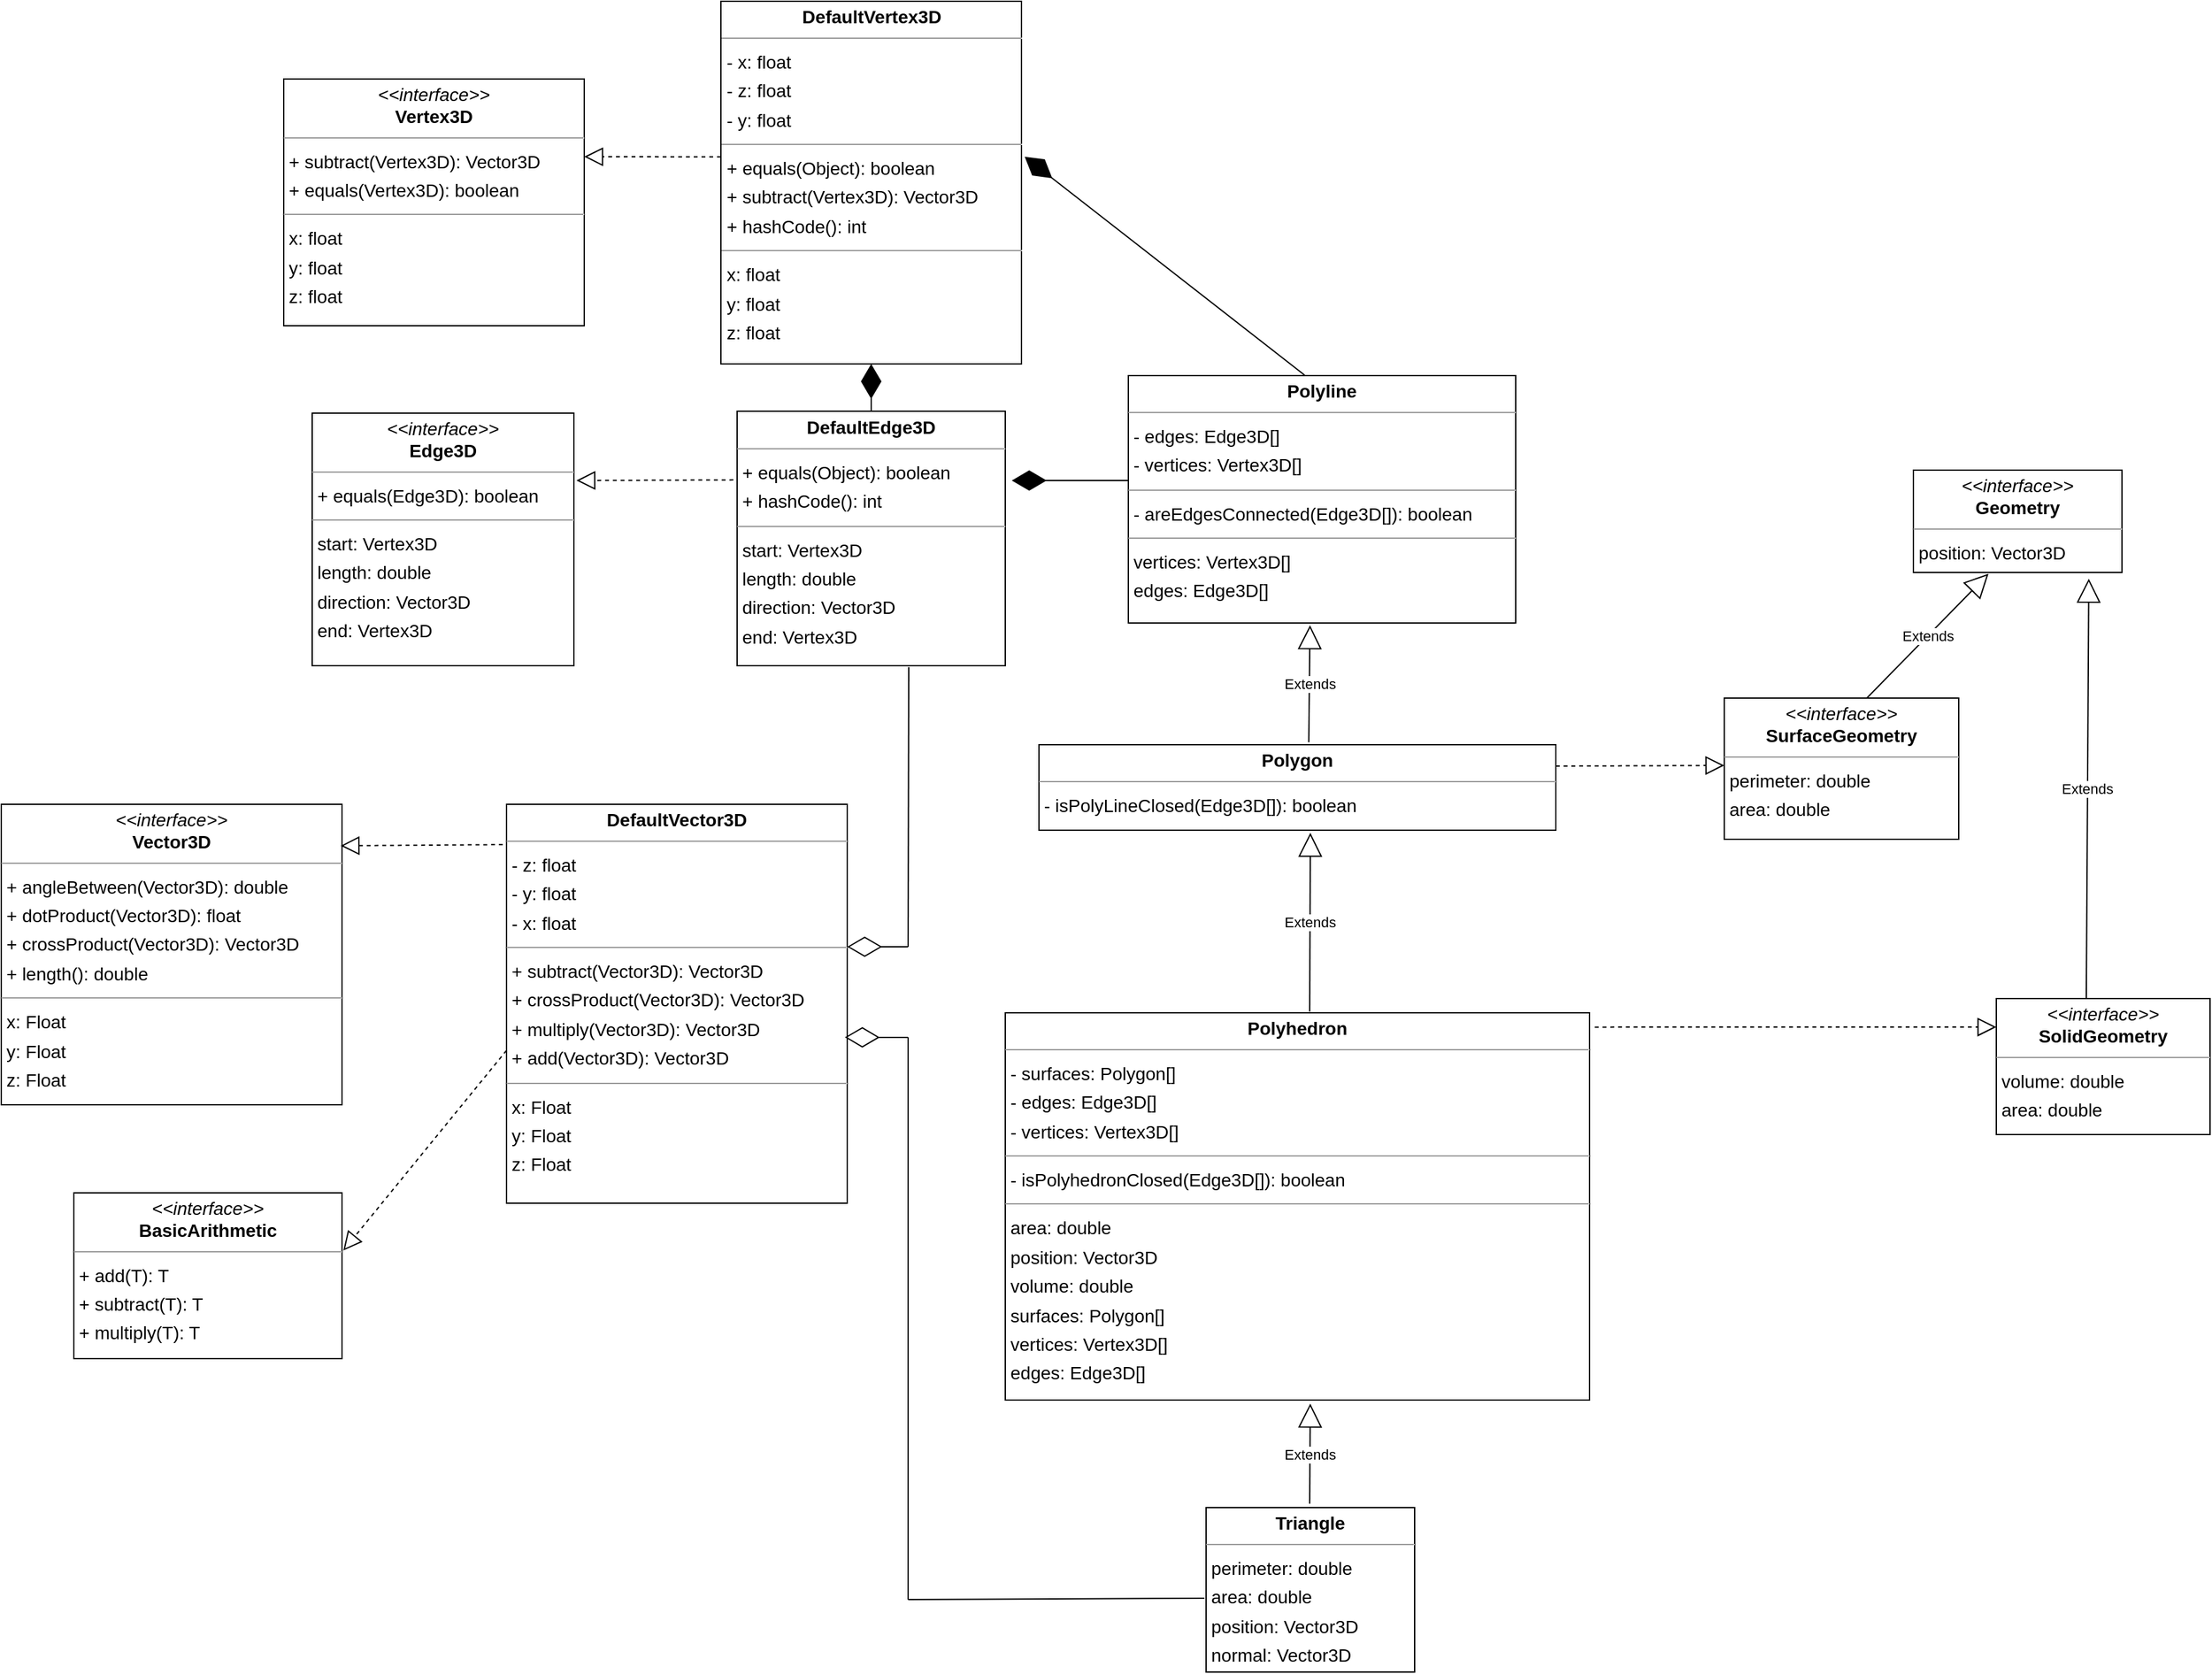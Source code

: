 <mxfile version="27.0.2">
  <diagram id="lPM34eDD3z2ukeMHqo2i" name="Seite-1">
    <mxGraphModel dx="2982" dy="1609" grid="1" gridSize="10" guides="1" tooltips="1" connect="1" arrows="1" fold="1" page="0" pageScale="1" pageWidth="827" pageHeight="1169" background="none" math="0" shadow="0">
      <root>
        <mxCell id="0" />
        <mxCell id="1" parent="0" />
        <mxCell id="node5" value="&lt;p style=&quot;margin:0px;margin-top:4px;text-align:center;&quot;&gt;&lt;i&gt;&amp;lt;&amp;lt;interface&amp;gt;&amp;gt;&lt;/i&gt;&lt;br/&gt;&lt;b&gt;BasicArithmetic&lt;T&gt;&lt;/b&gt;&lt;/p&gt;&lt;hr size=&quot;1&quot;/&gt;&lt;p style=&quot;margin:0 0 0 4px;line-height:1.6;&quot;&gt;+ add(T): T&lt;br/&gt;+ subtract(T): T&lt;br/&gt;+ multiply(T): T&lt;/p&gt;" style="verticalAlign=top;align=left;overflow=fill;fontSize=14;fontFamily=Helvetica;html=1;rounded=0;shadow=0;comic=0;labelBackgroundColor=none;strokeWidth=1;" parent="1" vertex="1">
          <mxGeometry x="-724" y="710" width="207" height="128" as="geometry" />
        </mxCell>
        <mxCell id="node9" value="&lt;p style=&quot;margin:0px;margin-top:4px;text-align:center;&quot;&gt;&lt;b&gt;DefaultEdge3D&lt;/b&gt;&lt;/p&gt;&lt;hr size=&quot;1&quot;/&gt;&lt;p style=&quot;margin:0 0 0 4px;line-height:1.6;&quot;&gt;+ equals(Object): boolean&lt;br/&gt;+ hashCode(): int&lt;/p&gt;&lt;hr size=&quot;1&quot;/&gt;&lt;p style=&quot;margin:0 0 0 4px;line-height:1.6;&quot;&gt; start: Vertex3D&lt;br/&gt; length: double&lt;br/&gt; direction: Vector3D&lt;br/&gt; end: Vertex3D&lt;/p&gt;" style="verticalAlign=top;align=left;overflow=fill;fontSize=14;fontFamily=Helvetica;html=1;rounded=0;shadow=0;comic=0;labelBackgroundColor=none;strokeWidth=1;" parent="1" vertex="1">
          <mxGeometry x="-212" y="106.5" width="207" height="196.5" as="geometry" />
        </mxCell>
        <mxCell id="node8" value="&lt;p style=&quot;margin:0px;margin-top:4px;text-align:center;&quot;&gt;&lt;b&gt;DefaultVector3D&lt;/b&gt;&lt;/p&gt;&lt;hr size=&quot;1&quot;/&gt;&lt;p style=&quot;margin:0 0 0 4px;line-height:1.6;&quot;&gt;- z: float&lt;br/&gt;- y: float&lt;br/&gt;- x: float&lt;/p&gt;&lt;hr size=&quot;1&quot;/&gt;&lt;p style=&quot;margin:0 0 0 4px;line-height:1.6;&quot;&gt;+ subtract(Vector3D): Vector3D&lt;br/&gt;+ crossProduct(Vector3D): Vector3D&lt;br/&gt;+ multiply(Vector3D): Vector3D&lt;br/&gt;+ add(Vector3D): Vector3D&lt;/p&gt;&lt;hr size=&quot;1&quot;/&gt;&lt;p style=&quot;margin:0 0 0 4px;line-height:1.6;&quot;&gt; x: Float&lt;br/&gt; y: Float&lt;br/&gt; z: Float&lt;/p&gt;" style="verticalAlign=top;align=left;overflow=fill;fontSize=14;fontFamily=Helvetica;html=1;rounded=0;shadow=0;comic=0;labelBackgroundColor=none;strokeWidth=1;" parent="1" vertex="1">
          <mxGeometry x="-390" y="410" width="263" height="308" as="geometry" />
        </mxCell>
        <mxCell id="node2" value="&lt;p style=&quot;margin:0px;margin-top:4px;text-align:center;&quot;&gt;&lt;b&gt;DefaultVertex3D&lt;/b&gt;&lt;/p&gt;&lt;hr size=&quot;1&quot;/&gt;&lt;p style=&quot;margin:0 0 0 4px;line-height:1.6;&quot;&gt;- x: float&lt;br/&gt;- z: float&lt;br/&gt;- y: float&lt;/p&gt;&lt;hr size=&quot;1&quot;/&gt;&lt;p style=&quot;margin:0 0 0 4px;line-height:1.6;&quot;&gt;+ equals(Object): boolean&lt;br/&gt;+ subtract(Vertex3D): Vector3D&lt;br/&gt;+ hashCode(): int&lt;/p&gt;&lt;hr size=&quot;1&quot;/&gt;&lt;p style=&quot;margin:0 0 0 4px;line-height:1.6;&quot;&gt; x: float&lt;br/&gt; y: float&lt;br/&gt; z: float&lt;/p&gt;" style="verticalAlign=top;align=left;overflow=fill;fontSize=14;fontFamily=Helvetica;html=1;rounded=0;shadow=0;comic=0;labelBackgroundColor=none;strokeWidth=1;" parent="1" vertex="1">
          <mxGeometry x="-224.5" y="-210" width="232" height="280" as="geometry" />
        </mxCell>
        <mxCell id="node1" value="&lt;p style=&quot;margin:0px;margin-top:4px;text-align:center;&quot;&gt;&lt;i&gt;&amp;lt;&amp;lt;interface&amp;gt;&amp;gt;&lt;/i&gt;&lt;br/&gt;&lt;b&gt;Edge3D&lt;/b&gt;&lt;/p&gt;&lt;hr size=&quot;1&quot;/&gt;&lt;p style=&quot;margin:0 0 0 4px;line-height:1.6;&quot;&gt;+ equals(Edge3D): boolean&lt;/p&gt;&lt;hr size=&quot;1&quot;/&gt;&lt;p style=&quot;margin:0 0 0 4px;line-height:1.6;&quot;&gt; start: Vertex3D&lt;br/&gt; length: double&lt;br/&gt; direction: Vector3D&lt;br/&gt; end: Vertex3D&lt;/p&gt;" style="verticalAlign=top;align=left;overflow=fill;fontSize=14;fontFamily=Helvetica;html=1;rounded=0;shadow=0;comic=0;labelBackgroundColor=none;strokeWidth=1;" parent="1" vertex="1">
          <mxGeometry x="-540" y="108" width="202" height="195" as="geometry" />
        </mxCell>
        <mxCell id="node12" value="&lt;p style=&quot;margin:0px;margin-top:4px;text-align:center;&quot;&gt;&lt;i&gt;&amp;lt;&amp;lt;interface&amp;gt;&amp;gt;&lt;/i&gt;&lt;br/&gt;&lt;b&gt;Geometry&lt;/b&gt;&lt;/p&gt;&lt;hr size=&quot;1&quot;/&gt;&lt;p style=&quot;margin:0 0 0 4px;line-height:1.6;&quot;&gt; position: Vector3D&lt;/p&gt;" style="verticalAlign=top;align=left;overflow=fill;fontSize=14;fontFamily=Helvetica;html=1;rounded=0;shadow=0;comic=0;labelBackgroundColor=none;strokeWidth=1;" parent="1" vertex="1">
          <mxGeometry x="696" y="152" width="161" height="79" as="geometry" />
        </mxCell>
        <mxCell id="node6" value="&lt;p style=&quot;margin:0px;margin-top:4px;text-align:center;&quot;&gt;&lt;b&gt;Polygon&lt;/b&gt;&lt;/p&gt;&lt;hr size=&quot;1&quot;&gt;&lt;p style=&quot;margin:0 0 0 4px;line-height:1.6;&quot;&gt;- isPolyLineClosed(Edge3D[]): boolean&lt;/p&gt;" style="verticalAlign=top;align=left;overflow=fill;fontSize=14;fontFamily=Helvetica;html=1;rounded=0;shadow=0;comic=0;labelBackgroundColor=none;strokeWidth=1;" parent="1" vertex="1">
          <mxGeometry x="21" y="364" width="399" height="66" as="geometry" />
        </mxCell>
        <mxCell id="node10" value="&lt;p style=&quot;margin:0px;margin-top:4px;text-align:center;&quot;&gt;&lt;b&gt;Polyhedron&lt;/b&gt;&lt;/p&gt;&lt;hr size=&quot;1&quot;&gt;&lt;p style=&quot;margin:0 0 0 4px;line-height:1.6;&quot;&gt;- surfaces: Polygon[]&lt;br&gt;- edges: Edge3D[]&lt;br&gt;- vertices: Vertex3D[]&lt;/p&gt;&lt;hr size=&quot;1&quot;&gt;&lt;p style=&quot;margin:0 0 0 4px;line-height:1.6;&quot;&gt;- isPolyhedronClosed(Edge3D[]): boolean&lt;/p&gt;&lt;hr size=&quot;1&quot;&gt;&lt;p style=&quot;margin:0 0 0 4px;line-height:1.6;&quot;&gt; area: double&lt;br&gt; position: Vector3D&lt;br&gt; volume: double&lt;br&gt; surfaces: Polygon[]&lt;br&gt; vertices: Vertex3D[]&lt;br&gt; edges: Edge3D[]&lt;/p&gt;" style="verticalAlign=top;align=left;overflow=fill;fontSize=14;fontFamily=Helvetica;html=1;rounded=0;shadow=0;comic=0;labelBackgroundColor=none;strokeWidth=1;" parent="1" vertex="1">
          <mxGeometry x="-5" y="571" width="451" height="299" as="geometry" />
        </mxCell>
        <mxCell id="node13" value="&lt;p style=&quot;margin:0px;margin-top:4px;text-align:center;&quot;&gt;&lt;b&gt;Polyline&lt;/b&gt;&lt;/p&gt;&lt;hr size=&quot;1&quot;/&gt;&lt;p style=&quot;margin:0 0 0 4px;line-height:1.6;&quot;&gt;- edges: Edge3D[]&lt;br/&gt;- vertices: Vertex3D[]&lt;/p&gt;&lt;hr size=&quot;1&quot;/&gt;&lt;p style=&quot;margin:0 0 0 4px;line-height:1.6;&quot;&gt;- areEdgesConnected(Edge3D[]): boolean&lt;/p&gt;&lt;hr size=&quot;1&quot;/&gt;&lt;p style=&quot;margin:0 0 0 4px;line-height:1.6;&quot;&gt; vertices: Vertex3D[]&lt;br/&gt; edges: Edge3D[]&lt;/p&gt;" style="verticalAlign=top;align=left;overflow=fill;fontSize=14;fontFamily=Helvetica;html=1;rounded=0;shadow=0;comic=0;labelBackgroundColor=none;strokeWidth=1;" parent="1" vertex="1">
          <mxGeometry x="90" y="79" width="299" height="191" as="geometry" />
        </mxCell>
        <mxCell id="node4" value="&lt;p style=&quot;margin:0px;margin-top:4px;text-align:center;&quot;&gt;&lt;i&gt;&amp;lt;&amp;lt;interface&amp;gt;&amp;gt;&lt;/i&gt;&lt;br/&gt;&lt;b&gt;SolidGeometry&lt;/b&gt;&lt;/p&gt;&lt;hr size=&quot;1&quot;/&gt;&lt;p style=&quot;margin:0 0 0 4px;line-height:1.6;&quot;&gt; volume: double&lt;br/&gt; area: double&lt;/p&gt;" style="verticalAlign=top;align=left;overflow=fill;fontSize=14;fontFamily=Helvetica;html=1;rounded=0;shadow=0;comic=0;labelBackgroundColor=none;strokeWidth=1;" parent="1" vertex="1">
          <mxGeometry x="760" y="560" width="165" height="105" as="geometry" />
        </mxCell>
        <mxCell id="node0" value="&lt;p style=&quot;margin:0px;margin-top:4px;text-align:center;&quot;&gt;&lt;i&gt;&amp;lt;&amp;lt;interface&amp;gt;&amp;gt;&lt;/i&gt;&lt;br/&gt;&lt;b&gt;SurfaceGeometry&lt;/b&gt;&lt;/p&gt;&lt;hr size=&quot;1&quot;/&gt;&lt;p style=&quot;margin:0 0 0 4px;line-height:1.6;&quot;&gt; perimeter: double&lt;br/&gt; area: double&lt;/p&gt;" style="verticalAlign=top;align=left;overflow=fill;fontSize=14;fontFamily=Helvetica;html=1;rounded=0;shadow=0;comic=0;labelBackgroundColor=none;strokeWidth=1;" parent="1" vertex="1">
          <mxGeometry x="550" y="328" width="181" height="109" as="geometry" />
        </mxCell>
        <mxCell id="node11" value="&lt;p style=&quot;margin:0px;margin-top:4px;text-align:center;&quot;&gt;&lt;b&gt;Triangle&lt;/b&gt;&lt;/p&gt;&lt;hr size=&quot;1&quot;&gt;&lt;p style=&quot;margin:0 0 0 4px;line-height:1.6;&quot;&gt; perimeter: double&lt;br&gt; area: double&lt;br&gt; position: Vector3D&lt;/p&gt;&lt;p style=&quot;margin:0 0 0 4px;line-height:1.6;&quot;&gt;normal: Vector3D&lt;/p&gt;" style="verticalAlign=top;align=left;overflow=fill;fontSize=14;fontFamily=Helvetica;html=1;rounded=0;shadow=0;comic=0;labelBackgroundColor=none;strokeWidth=1;" parent="1" vertex="1">
          <mxGeometry x="150" y="953" width="161" height="127" as="geometry" />
        </mxCell>
        <mxCell id="node3" value="&lt;p style=&quot;margin:0px;margin-top:4px;text-align:center;&quot;&gt;&lt;i&gt;&amp;lt;&amp;lt;interface&amp;gt;&amp;gt;&lt;/i&gt;&lt;br/&gt;&lt;b&gt;Vector3D&lt;/b&gt;&lt;/p&gt;&lt;hr size=&quot;1&quot;/&gt;&lt;p style=&quot;margin:0 0 0 4px;line-height:1.6;&quot;&gt;+ angleBetween(Vector3D): double&lt;br/&gt;+ dotProduct(Vector3D): float&lt;br/&gt;+ crossProduct(Vector3D): Vector3D&lt;br/&gt;+ length(): double&lt;/p&gt;&lt;hr size=&quot;1&quot;/&gt;&lt;p style=&quot;margin:0 0 0 4px;line-height:1.6;&quot;&gt; x: Float&lt;br/&gt; y: Float&lt;br/&gt; z: Float&lt;/p&gt;" style="verticalAlign=top;align=left;overflow=fill;fontSize=14;fontFamily=Helvetica;html=1;rounded=0;shadow=0;comic=0;labelBackgroundColor=none;strokeWidth=1;" parent="1" vertex="1">
          <mxGeometry x="-780" y="410" width="263" height="232" as="geometry" />
        </mxCell>
        <mxCell id="node7" value="&lt;p style=&quot;margin:0px;margin-top:4px;text-align:center;&quot;&gt;&lt;i&gt;&amp;lt;&amp;lt;interface&amp;gt;&amp;gt;&lt;/i&gt;&lt;br/&gt;&lt;b&gt;Vertex3D&lt;/b&gt;&lt;/p&gt;&lt;hr size=&quot;1&quot;/&gt;&lt;p style=&quot;margin:0 0 0 4px;line-height:1.6;&quot;&gt;+ subtract(Vertex3D): Vector3D&lt;br/&gt;+ equals(Vertex3D): boolean&lt;/p&gt;&lt;hr size=&quot;1&quot;/&gt;&lt;p style=&quot;margin:0 0 0 4px;line-height:1.6;&quot;&gt; x: float&lt;br/&gt; y: float&lt;br/&gt; z: float&lt;/p&gt;" style="verticalAlign=top;align=left;overflow=fill;fontSize=14;fontFamily=Helvetica;html=1;rounded=0;shadow=0;comic=0;labelBackgroundColor=none;strokeWidth=1;" parent="1" vertex="1">
          <mxGeometry x="-562" y="-150" width="232" height="190.5" as="geometry" />
        </mxCell>
        <mxCell id="U8J0yCqW7DeSD0tIQL6D-1" value="Extends" style="endArrow=block;endSize=16;endFill=0;html=1;rounded=0;entryX=0.469;entryY=1.009;entryDx=0;entryDy=0;entryPerimeter=0;exitX=0.522;exitY=-0.028;exitDx=0;exitDy=0;exitPerimeter=0;" edge="1" parent="1" source="node6" target="node13">
          <mxGeometry width="160" relative="1" as="geometry">
            <mxPoint x="141" y="320" as="sourcePoint" />
            <mxPoint x="301" y="320" as="targetPoint" />
          </mxGeometry>
        </mxCell>
        <mxCell id="U8J0yCqW7DeSD0tIQL6D-2" value="Extends" style="endArrow=block;endSize=16;endFill=0;html=1;rounded=0;entryX=0.5;entryY=1;entryDx=0;entryDy=0;" edge="1" parent="1">
          <mxGeometry width="160" relative="1" as="geometry">
            <mxPoint x="230" y="570" as="sourcePoint" />
            <mxPoint x="230.5" y="432" as="targetPoint" />
          </mxGeometry>
        </mxCell>
        <mxCell id="U8J0yCqW7DeSD0tIQL6D-3" value="Extends" style="endArrow=block;endSize=16;endFill=0;html=1;rounded=0;entryX=0.522;entryY=1.009;entryDx=0;entryDy=0;entryPerimeter=0;" edge="1" parent="1" target="node10">
          <mxGeometry width="160" relative="1" as="geometry">
            <mxPoint x="230" y="950" as="sourcePoint" />
            <mxPoint x="80" y="1010" as="targetPoint" />
          </mxGeometry>
        </mxCell>
        <mxCell id="U8J0yCqW7DeSD0tIQL6D-4" value="" style="endArrow=diamondThin;endFill=1;endSize=24;html=1;rounded=0;" edge="1" parent="1">
          <mxGeometry width="160" relative="1" as="geometry">
            <mxPoint x="90" y="160" as="sourcePoint" />
            <mxPoint y="160" as="targetPoint" />
          </mxGeometry>
        </mxCell>
        <mxCell id="U8J0yCqW7DeSD0tIQL6D-5" value="" style="endArrow=diamondThin;endFill=1;endSize=24;html=1;rounded=0;exitX=0.455;exitY=-0.002;exitDx=0;exitDy=0;exitPerimeter=0;" edge="1" parent="1" source="node13">
          <mxGeometry width="160" relative="1" as="geometry">
            <mxPoint x="-210" y="150" as="sourcePoint" />
            <mxPoint x="10" y="-90" as="targetPoint" />
          </mxGeometry>
        </mxCell>
        <mxCell id="U8J0yCqW7DeSD0tIQL6D-6" value="" style="endArrow=block;dashed=1;endFill=0;endSize=12;html=1;rounded=0;exitX=-0.014;exitY=0.27;exitDx=0;exitDy=0;exitPerimeter=0;" edge="1" parent="1" source="node9">
          <mxGeometry width="160" relative="1" as="geometry">
            <mxPoint x="-215.0" y="-89.25" as="sourcePoint" />
            <mxPoint x="-336" y="160" as="targetPoint" />
          </mxGeometry>
        </mxCell>
        <mxCell id="U8J0yCqW7DeSD0tIQL6D-7" value="" style="endArrow=block;dashed=1;endFill=0;endSize=12;html=1;rounded=0;exitX=0;exitY=0.429;exitDx=0;exitDy=0;exitPerimeter=0;" edge="1" parent="1" source="node2">
          <mxGeometry width="160" relative="1" as="geometry">
            <mxPoint x="-210" y="150" as="sourcePoint" />
            <mxPoint x="-330" y="-90" as="targetPoint" />
          </mxGeometry>
        </mxCell>
        <mxCell id="U8J0yCqW7DeSD0tIQL6D-8" value="Extends" style="endArrow=block;endSize=16;endFill=0;html=1;rounded=0;entryX=0.36;entryY=1.013;entryDx=0;entryDy=0;entryPerimeter=0;exitX=0.608;exitY=0;exitDx=0;exitDy=0;exitPerimeter=0;" edge="1" parent="1" source="node0" target="node12">
          <mxGeometry width="160" relative="1" as="geometry">
            <mxPoint x="426" y="434" as="sourcePoint" />
            <mxPoint x="586" y="434" as="targetPoint" />
          </mxGeometry>
        </mxCell>
        <mxCell id="U8J0yCqW7DeSD0tIQL6D-9" value="Extends" style="endArrow=block;endSize=16;endFill=0;html=1;rounded=0;exitX=0.421;exitY=0.005;exitDx=0;exitDy=0;exitPerimeter=0;entryX=0.841;entryY=1.061;entryDx=0;entryDy=0;entryPerimeter=0;" edge="1" parent="1" source="node4" target="node12">
          <mxGeometry width="160" relative="1" as="geometry">
            <mxPoint x="830.02" y="530.51" as="sourcePoint" />
            <mxPoint x="830" y="234" as="targetPoint" />
          </mxGeometry>
        </mxCell>
        <mxCell id="U8J0yCqW7DeSD0tIQL6D-10" value="" style="endArrow=block;dashed=1;endFill=0;endSize=12;html=1;rounded=0;exitX=1;exitY=0.25;exitDx=0;exitDy=0;" edge="1" parent="1" source="node6">
          <mxGeometry width="160" relative="1" as="geometry">
            <mxPoint x="220" y="350" as="sourcePoint" />
            <mxPoint x="550" y="380" as="targetPoint" />
          </mxGeometry>
        </mxCell>
        <mxCell id="U8J0yCqW7DeSD0tIQL6D-11" value="" style="endArrow=block;dashed=1;endFill=0;endSize=12;html=1;rounded=0;exitX=1.009;exitY=0.037;exitDx=0;exitDy=0;exitPerimeter=0;" edge="1" parent="1" source="node10">
          <mxGeometry width="160" relative="1" as="geometry">
            <mxPoint x="510" y="582" as="sourcePoint" />
            <mxPoint x="760" y="582" as="targetPoint" />
          </mxGeometry>
        </mxCell>
        <mxCell id="U8J0yCqW7DeSD0tIQL6D-12" value="" style="endArrow=block;dashed=1;endFill=0;endSize=12;html=1;rounded=0;entryX=0.996;entryY=0.138;entryDx=0;entryDy=0;entryPerimeter=0;exitX=-0.011;exitY=0.101;exitDx=0;exitDy=0;exitPerimeter=0;" edge="1" parent="1" source="node8" target="node3">
          <mxGeometry width="160" relative="1" as="geometry">
            <mxPoint x="-180" y="430" as="sourcePoint" />
            <mxPoint x="-20" y="430" as="targetPoint" />
          </mxGeometry>
        </mxCell>
        <mxCell id="U8J0yCqW7DeSD0tIQL6D-13" value="" style="endArrow=block;dashed=1;endFill=0;endSize=12;html=1;rounded=0;entryX=1.005;entryY=0.348;entryDx=0;entryDy=0;entryPerimeter=0;exitX=0;exitY=0.617;exitDx=0;exitDy=0;exitPerimeter=0;" edge="1" parent="1" source="node8" target="node5">
          <mxGeometry width="160" relative="1" as="geometry">
            <mxPoint x="-290" y="690" as="sourcePoint" />
            <mxPoint x="-130" y="690" as="targetPoint" />
          </mxGeometry>
        </mxCell>
        <mxCell id="U8J0yCqW7DeSD0tIQL6D-14" value="" style="endArrow=diamondThin;endFill=1;endSize=24;html=1;rounded=0;entryX=0.5;entryY=1;entryDx=0;entryDy=0;exitX=0.5;exitY=0;exitDx=0;exitDy=0;" edge="1" parent="1" source="node9" target="node2">
          <mxGeometry width="160" relative="1" as="geometry">
            <mxPoint x="-110" y="100" as="sourcePoint" />
            <mxPoint x="50" y="100" as="targetPoint" />
          </mxGeometry>
        </mxCell>
        <mxCell id="U8J0yCqW7DeSD0tIQL6D-15" value="" style="endArrow=diamondThin;endFill=0;endSize=24;html=1;rounded=0;" edge="1" parent="1">
          <mxGeometry width="160" relative="1" as="geometry">
            <mxPoint x="-80" y="520" as="sourcePoint" />
            <mxPoint x="-127" y="520" as="targetPoint" />
          </mxGeometry>
        </mxCell>
        <mxCell id="U8J0yCqW7DeSD0tIQL6D-16" value="" style="endArrow=none;html=1;rounded=0;entryX=0.64;entryY=1.006;entryDx=0;entryDy=0;entryPerimeter=0;" edge="1" parent="1" target="node9">
          <mxGeometry width="50" height="50" relative="1" as="geometry">
            <mxPoint x="-80" y="520" as="sourcePoint" />
            <mxPoint x="-80" y="310" as="targetPoint" />
          </mxGeometry>
        </mxCell>
        <mxCell id="U8J0yCqW7DeSD0tIQL6D-18" value="" style="endArrow=none;html=1;rounded=0;entryX=-0.008;entryY=0.551;entryDx=0;entryDy=0;entryPerimeter=0;" edge="1" parent="1" target="node11">
          <mxGeometry width="50" height="50" relative="1" as="geometry">
            <mxPoint x="-80" y="1024" as="sourcePoint" />
            <mxPoint x="110" y="680" as="targetPoint" />
          </mxGeometry>
        </mxCell>
        <mxCell id="U8J0yCqW7DeSD0tIQL6D-19" value="" style="endArrow=none;html=1;rounded=0;" edge="1" parent="1">
          <mxGeometry width="50" height="50" relative="1" as="geometry">
            <mxPoint x="-80" y="1024" as="sourcePoint" />
            <mxPoint x="-80" y="590" as="targetPoint" />
          </mxGeometry>
        </mxCell>
        <mxCell id="U8J0yCqW7DeSD0tIQL6D-20" value="" style="endArrow=diamondThin;endFill=0;endSize=24;html=1;rounded=0;entryX=0.993;entryY=0.584;entryDx=0;entryDy=0;entryPerimeter=0;" edge="1" parent="1" target="node8">
          <mxGeometry width="160" relative="1" as="geometry">
            <mxPoint x="-80" y="590" as="sourcePoint" />
            <mxPoint x="100" y="700" as="targetPoint" />
          </mxGeometry>
        </mxCell>
      </root>
    </mxGraphModel>
  </diagram>
</mxfile>
